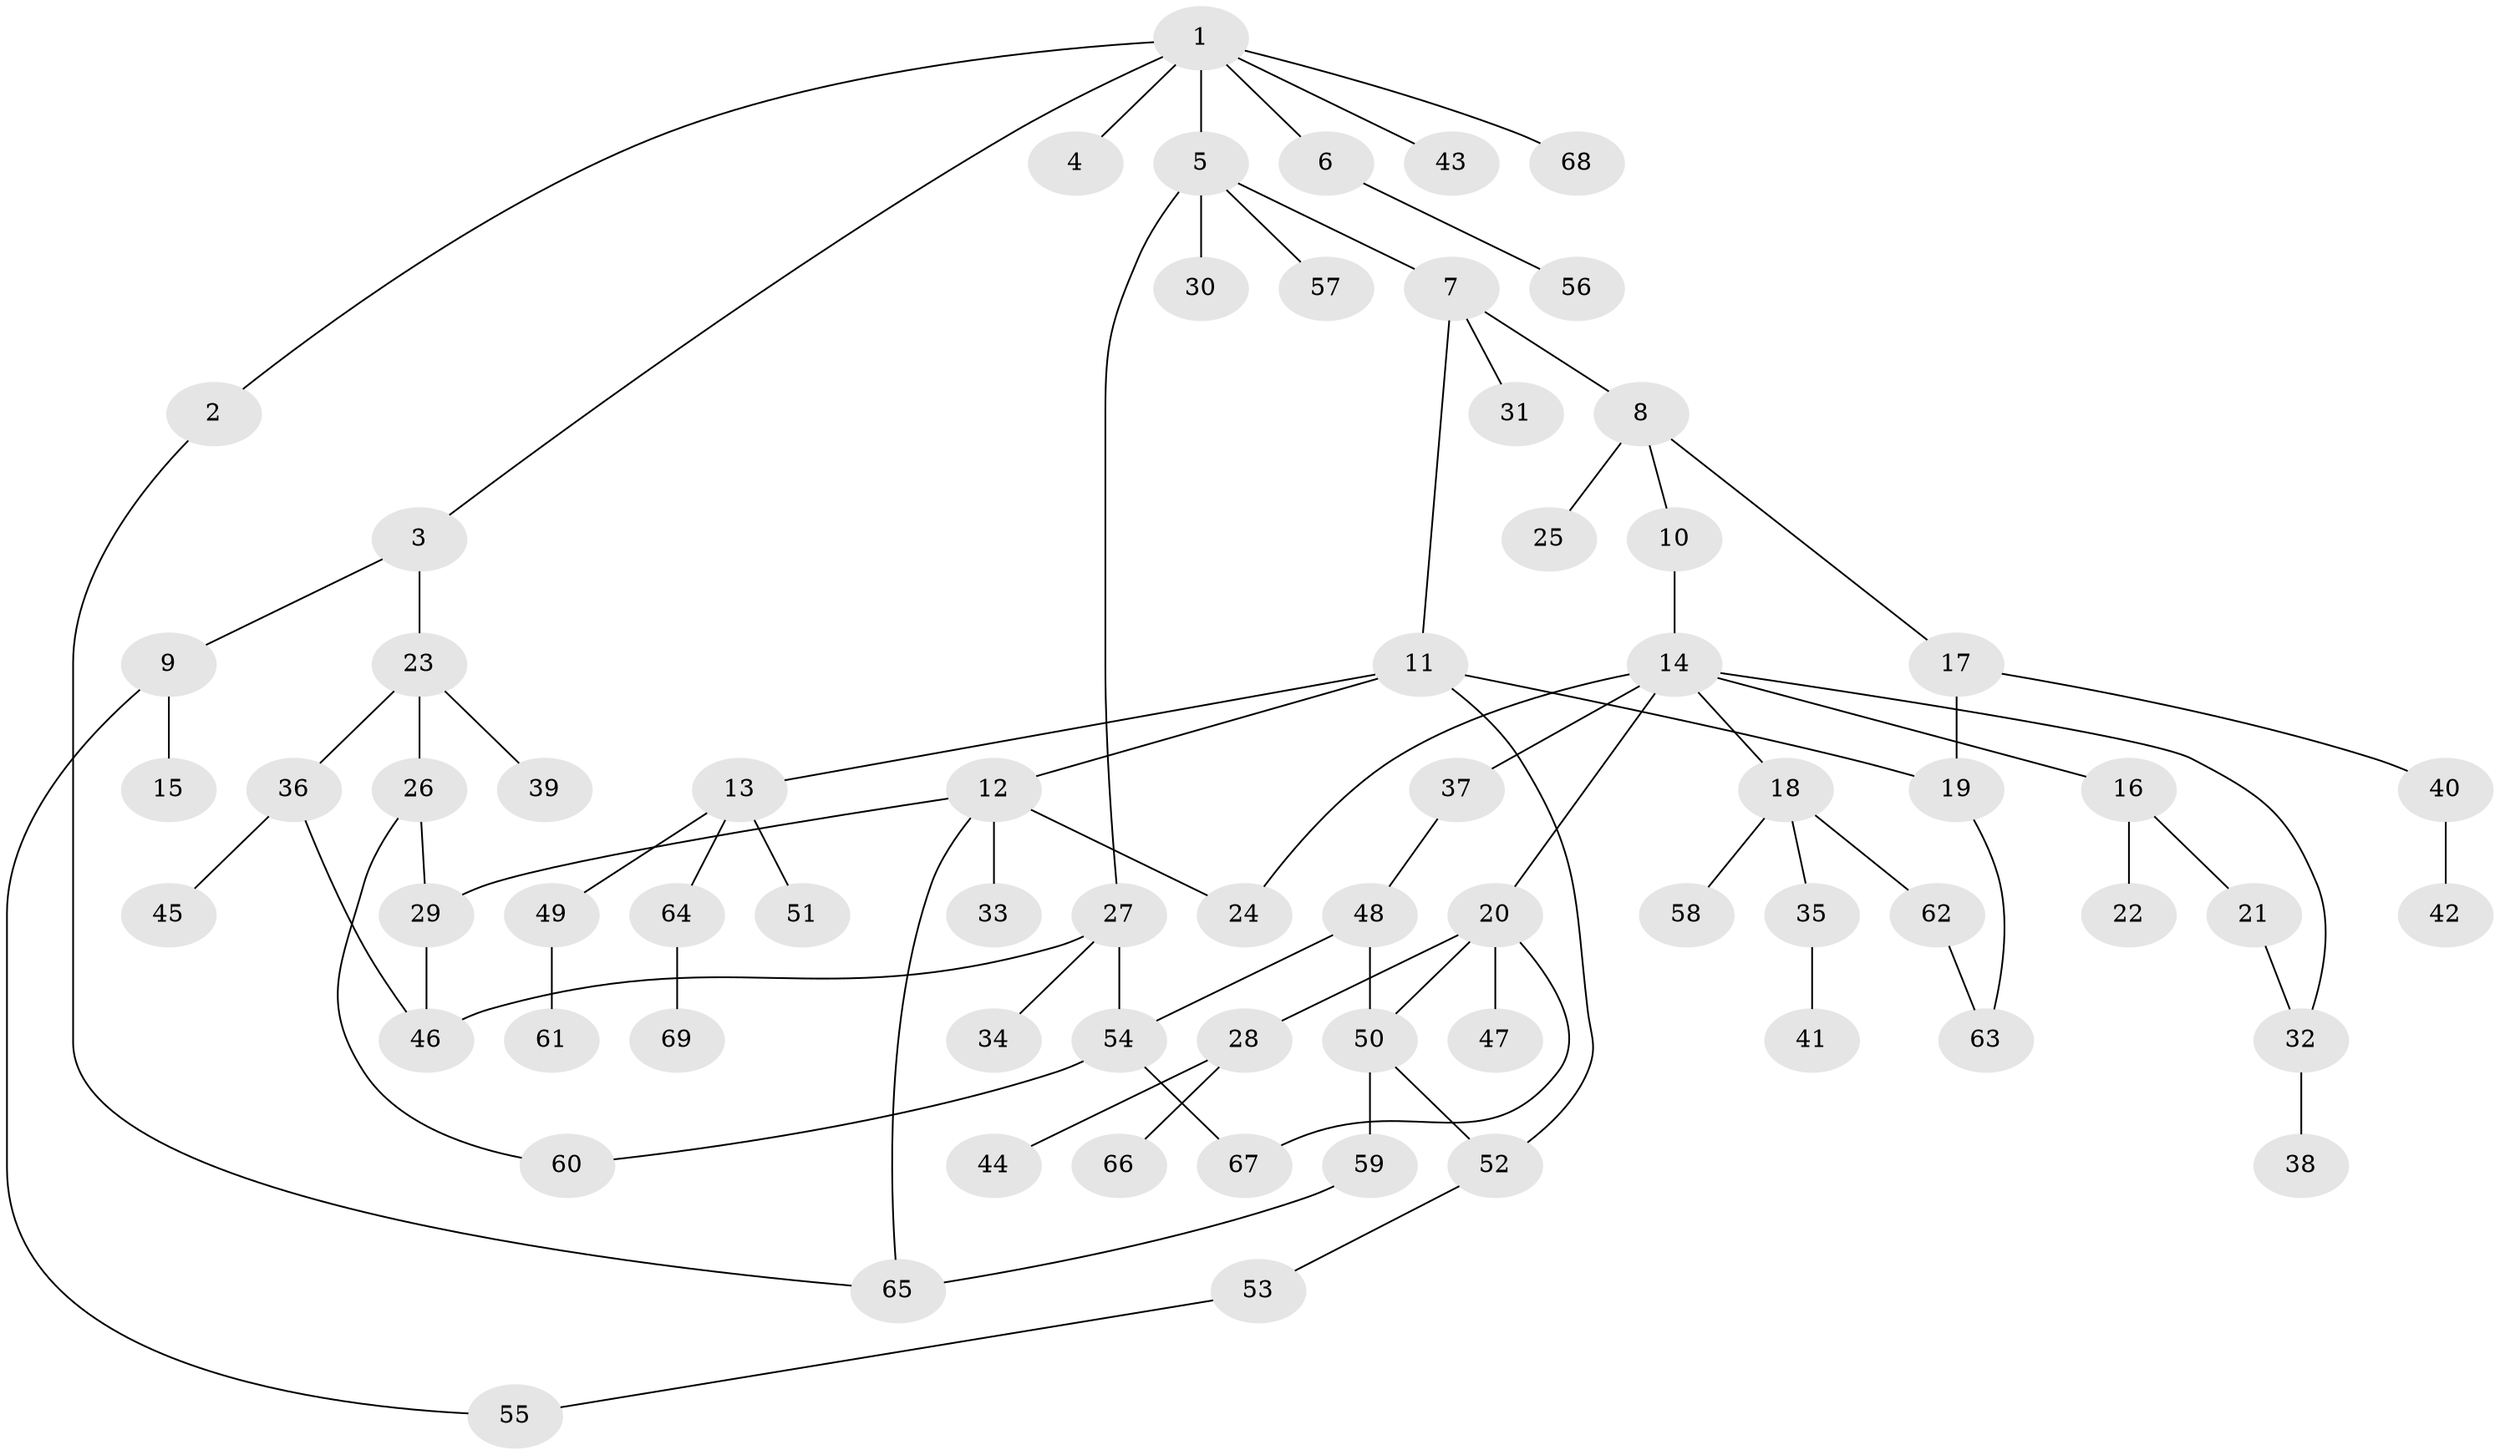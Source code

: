 // Generated by graph-tools (version 1.1) at 2025/34/03/09/25 02:34:26]
// undirected, 69 vertices, 83 edges
graph export_dot {
graph [start="1"]
  node [color=gray90,style=filled];
  1;
  2;
  3;
  4;
  5;
  6;
  7;
  8;
  9;
  10;
  11;
  12;
  13;
  14;
  15;
  16;
  17;
  18;
  19;
  20;
  21;
  22;
  23;
  24;
  25;
  26;
  27;
  28;
  29;
  30;
  31;
  32;
  33;
  34;
  35;
  36;
  37;
  38;
  39;
  40;
  41;
  42;
  43;
  44;
  45;
  46;
  47;
  48;
  49;
  50;
  51;
  52;
  53;
  54;
  55;
  56;
  57;
  58;
  59;
  60;
  61;
  62;
  63;
  64;
  65;
  66;
  67;
  68;
  69;
  1 -- 2;
  1 -- 3;
  1 -- 4;
  1 -- 5;
  1 -- 6;
  1 -- 43;
  1 -- 68;
  2 -- 65;
  3 -- 9;
  3 -- 23;
  5 -- 7;
  5 -- 27;
  5 -- 30;
  5 -- 57;
  6 -- 56;
  7 -- 8;
  7 -- 11;
  7 -- 31;
  8 -- 10;
  8 -- 17;
  8 -- 25;
  9 -- 15;
  9 -- 55;
  10 -- 14;
  11 -- 12;
  11 -- 13;
  11 -- 52;
  11 -- 19;
  12 -- 24;
  12 -- 29;
  12 -- 33;
  12 -- 65;
  13 -- 49;
  13 -- 51;
  13 -- 64;
  14 -- 16;
  14 -- 18;
  14 -- 20;
  14 -- 32;
  14 -- 37;
  14 -- 24;
  16 -- 21;
  16 -- 22;
  17 -- 19;
  17 -- 40;
  18 -- 35;
  18 -- 58;
  18 -- 62;
  19 -- 63;
  20 -- 28;
  20 -- 47;
  20 -- 50;
  20 -- 67;
  21 -- 32;
  23 -- 26;
  23 -- 36;
  23 -- 39;
  26 -- 60;
  26 -- 29;
  27 -- 34;
  27 -- 46;
  27 -- 54;
  28 -- 44;
  28 -- 66;
  29 -- 46;
  32 -- 38;
  35 -- 41;
  36 -- 45;
  36 -- 46;
  37 -- 48;
  40 -- 42;
  48 -- 54;
  48 -- 50;
  49 -- 61;
  50 -- 59;
  50 -- 52;
  52 -- 53;
  53 -- 55;
  54 -- 60;
  54 -- 67;
  59 -- 65;
  62 -- 63;
  64 -- 69;
}
